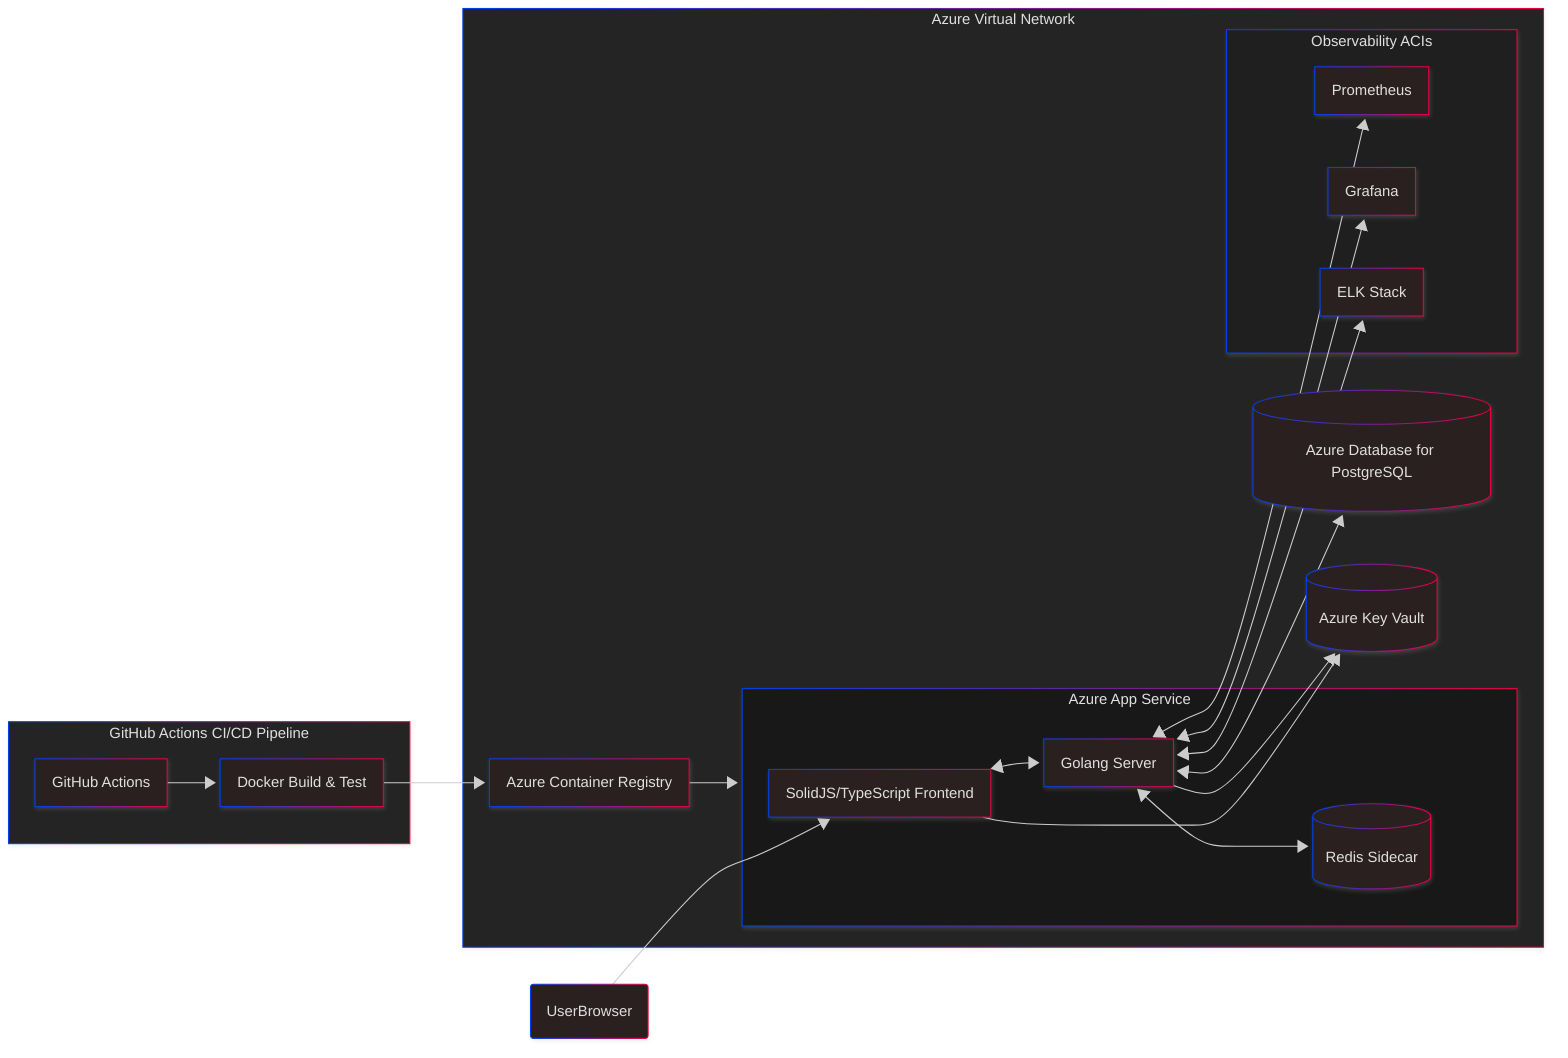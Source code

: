---
config:
  theme: neo-dark
  look: neo
  layout: fixed
---
flowchart LR
 subgraph CI_CD["GitHub Actions CI/CD Pipeline"]
    direction LR
        Repo["GitHub Actions"]
        Docker["Docker Build & Test"]
  end
 subgraph AppService["Azure App Service"]
    direction LR
        FE["SolidJS/TypeScript Frontend"]
        BE["Golang Server"]
        RS["Redis Sidecar"]
  end
 subgraph Observability["Observability ACIs"]
        Prom["Prometheus"]
        Graf["Grafana"]
        ELK["ELK Stack"]
  end
 subgraph VNET["Azure Virtual Network"]
        ACR["Azure Container Registry"]
        AppService
        DB["Azure Database for PostgreSQL"]
        KV["Azure Key Vault"]
        Observability
  end
    UserBrowser["UserBrowser"] --> FE
    Repo --> Docker
    Docker --> ACR
    ACR --> AppService
    FE <--> BE
    BE <--> RS & DB & Prom & Graf & ELK
    FE --> KV
    BE --> KV
    RS@{ shape: cyl}
    DB@{ shape: cyl}
    KV@{ shape: cyl}
    UserBrowser@{ shape: rounded}
    style AppService fill:#181818
    style VNET fill:#242424
    style CI_CD fill:#242424